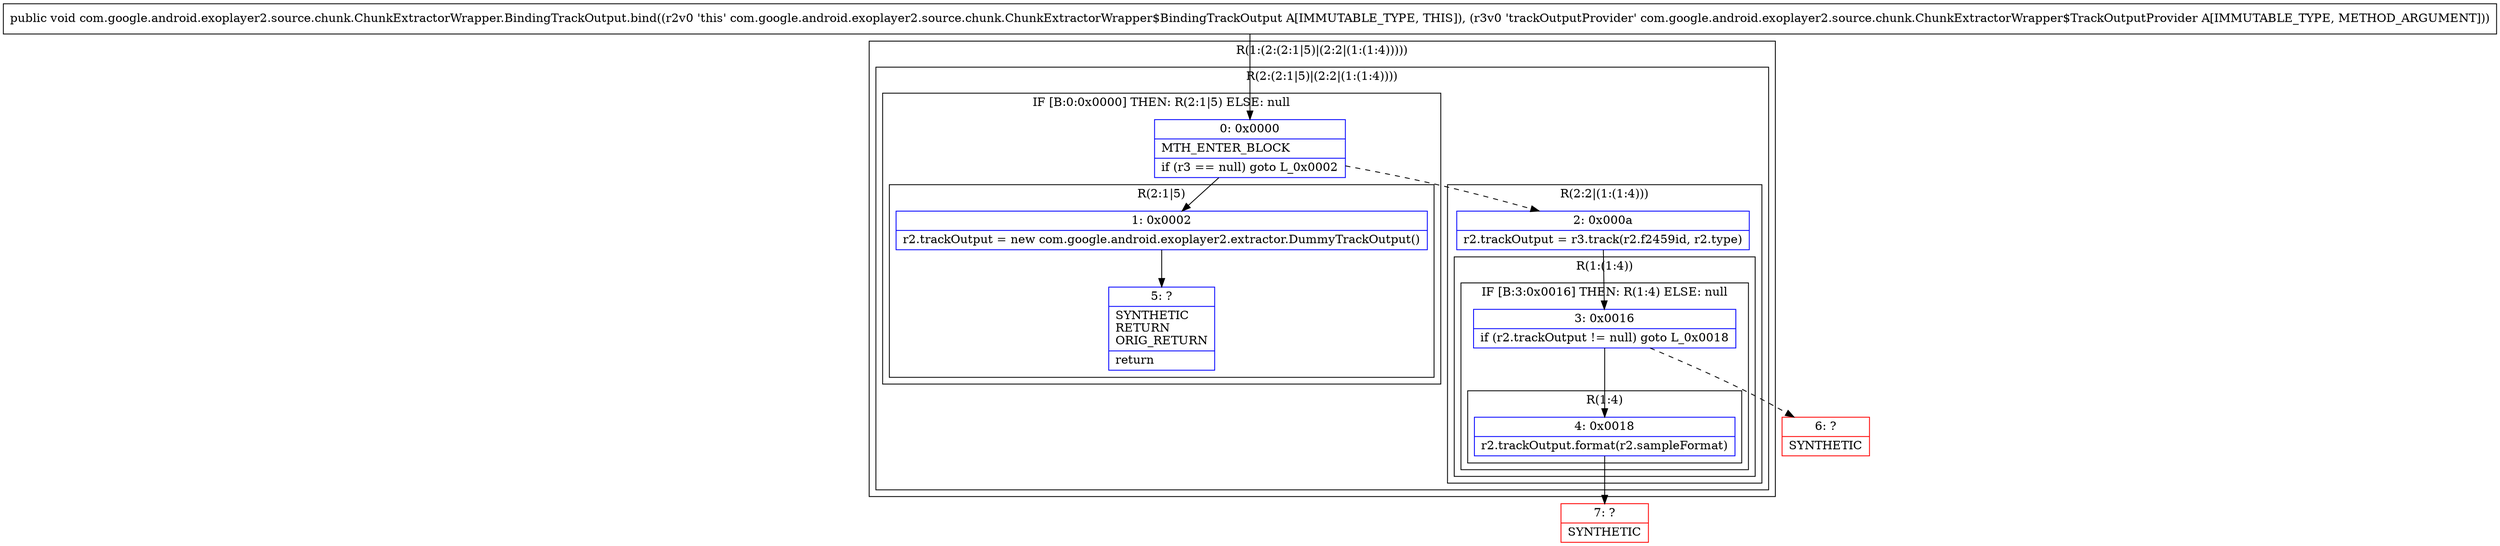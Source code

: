 digraph "CFG forcom.google.android.exoplayer2.source.chunk.ChunkExtractorWrapper.BindingTrackOutput.bind(Lcom\/google\/android\/exoplayer2\/source\/chunk\/ChunkExtractorWrapper$TrackOutputProvider;)V" {
subgraph cluster_Region_750439418 {
label = "R(1:(2:(2:1|5)|(2:2|(1:(1:4)))))";
node [shape=record,color=blue];
subgraph cluster_Region_1670608849 {
label = "R(2:(2:1|5)|(2:2|(1:(1:4))))";
node [shape=record,color=blue];
subgraph cluster_IfRegion_649428898 {
label = "IF [B:0:0x0000] THEN: R(2:1|5) ELSE: null";
node [shape=record,color=blue];
Node_0 [shape=record,label="{0\:\ 0x0000|MTH_ENTER_BLOCK\l|if (r3 == null) goto L_0x0002\l}"];
subgraph cluster_Region_670067023 {
label = "R(2:1|5)";
node [shape=record,color=blue];
Node_1 [shape=record,label="{1\:\ 0x0002|r2.trackOutput = new com.google.android.exoplayer2.extractor.DummyTrackOutput()\l}"];
Node_5 [shape=record,label="{5\:\ ?|SYNTHETIC\lRETURN\lORIG_RETURN\l|return\l}"];
}
}
subgraph cluster_Region_1575981904 {
label = "R(2:2|(1:(1:4)))";
node [shape=record,color=blue];
Node_2 [shape=record,label="{2\:\ 0x000a|r2.trackOutput = r3.track(r2.f2459id, r2.type)\l}"];
subgraph cluster_Region_624581315 {
label = "R(1:(1:4))";
node [shape=record,color=blue];
subgraph cluster_IfRegion_679442857 {
label = "IF [B:3:0x0016] THEN: R(1:4) ELSE: null";
node [shape=record,color=blue];
Node_3 [shape=record,label="{3\:\ 0x0016|if (r2.trackOutput != null) goto L_0x0018\l}"];
subgraph cluster_Region_207738872 {
label = "R(1:4)";
node [shape=record,color=blue];
Node_4 [shape=record,label="{4\:\ 0x0018|r2.trackOutput.format(r2.sampleFormat)\l}"];
}
}
}
}
}
}
Node_6 [shape=record,color=red,label="{6\:\ ?|SYNTHETIC\l}"];
Node_7 [shape=record,color=red,label="{7\:\ ?|SYNTHETIC\l}"];
MethodNode[shape=record,label="{public void com.google.android.exoplayer2.source.chunk.ChunkExtractorWrapper.BindingTrackOutput.bind((r2v0 'this' com.google.android.exoplayer2.source.chunk.ChunkExtractorWrapper$BindingTrackOutput A[IMMUTABLE_TYPE, THIS]), (r3v0 'trackOutputProvider' com.google.android.exoplayer2.source.chunk.ChunkExtractorWrapper$TrackOutputProvider A[IMMUTABLE_TYPE, METHOD_ARGUMENT])) }"];
MethodNode -> Node_0;
Node_0 -> Node_1;
Node_0 -> Node_2[style=dashed];
Node_1 -> Node_5;
Node_2 -> Node_3;
Node_3 -> Node_4;
Node_3 -> Node_6[style=dashed];
Node_4 -> Node_7;
}

